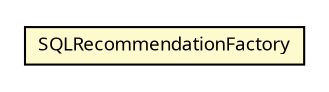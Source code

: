 #!/usr/local/bin/dot
#
# Class diagram 
# Generated by UMLGraph version R5_6 (http://www.umlgraph.org/)
#

digraph G {
	edge [fontname="Trebuchet MS",fontsize=10,labelfontname="Trebuchet MS",labelfontsize=10];
	node [fontname="Trebuchet MS",fontsize=10,shape=plaintext];
	nodesep=0.25;
	ranksep=0.5;
	// se.cambio.cds.model.recommendation.dao.SQLRecommendationFactory
	c310286 [label=<<table title="se.cambio.cds.model.recommendation.dao.SQLRecommendationFactory" border="0" cellborder="1" cellspacing="0" cellpadding="2" port="p" bgcolor="lemonChiffon" href="./SQLRecommendationFactory.html">
		<tr><td><table border="0" cellspacing="0" cellpadding="1">
<tr><td align="center" balign="center"><font face="Trebuchet MS"> SQLRecommendationFactory </font></td></tr>
		</table></td></tr>
		</table>>, URL="./SQLRecommendationFactory.html", fontname="Trebuchet MS", fontcolor="black", fontsize=9.0];
}

